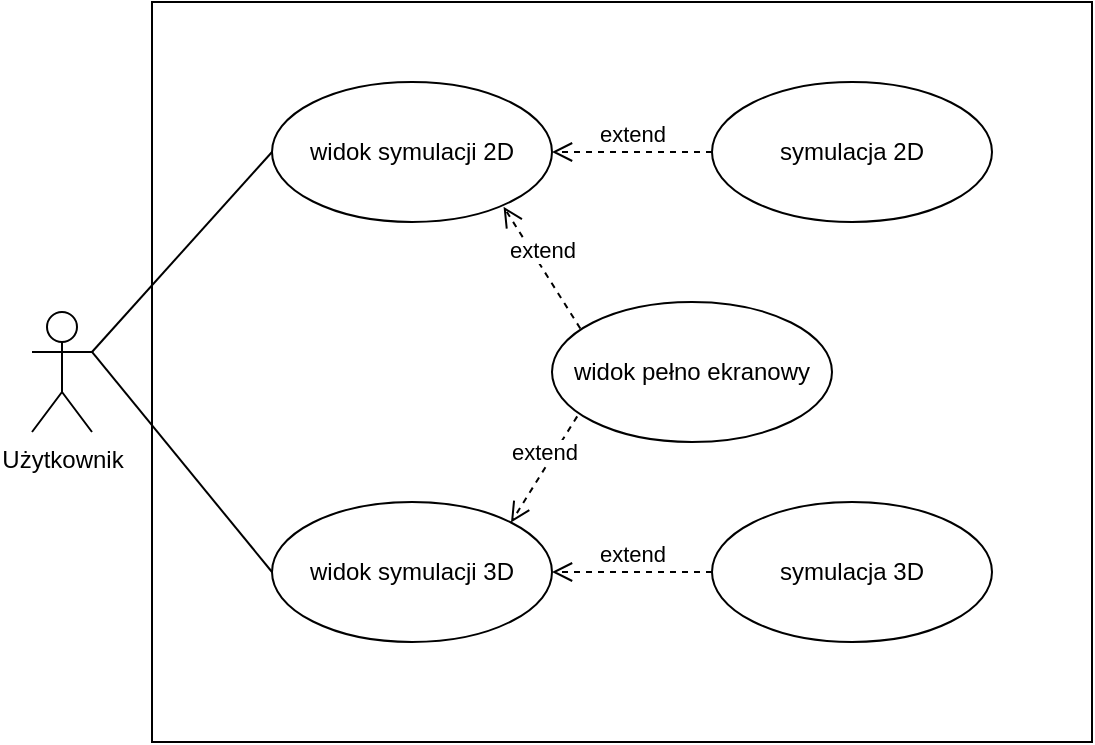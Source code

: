 <mxfile version="24.5.2" type="google">
  <diagram name="Page-1" id="1pamAXICzkh6juV3qlzj">
    <mxGraphModel grid="1" page="1" gridSize="10" guides="1" tooltips="1" connect="1" arrows="1" fold="1" pageScale="1" pageWidth="560" pageHeight="390" math="0" shadow="0">
      <root>
        <mxCell id="0" />
        <mxCell id="1" parent="0" />
        <mxCell id="tBcn2T057OgopCDM5U5c-1" value="Użytkownik" style="shape=umlActor;verticalLabelPosition=bottom;verticalAlign=top;html=1;" vertex="1" parent="1">
          <mxGeometry x="20" y="165" width="30" height="60" as="geometry" />
        </mxCell>
        <mxCell id="tBcn2T057OgopCDM5U5c-3" value="" style="rounded=0;whiteSpace=wrap;html=1;" vertex="1" parent="1">
          <mxGeometry x="80" y="10" width="470" height="370" as="geometry" />
        </mxCell>
        <mxCell id="tBcn2T057OgopCDM5U5c-4" value="widok symulacji 2D" style="ellipse;whiteSpace=wrap;html=1;" vertex="1" parent="1">
          <mxGeometry x="140" y="50" width="140" height="70" as="geometry" />
        </mxCell>
        <mxCell id="tBcn2T057OgopCDM5U5c-5" value="widok symulacji 3D" style="ellipse;whiteSpace=wrap;html=1;" vertex="1" parent="1">
          <mxGeometry x="140" y="260" width="140" height="70" as="geometry" />
        </mxCell>
        <mxCell id="tBcn2T057OgopCDM5U5c-7" value="symulacja 2D" style="ellipse;whiteSpace=wrap;html=1;" vertex="1" parent="1">
          <mxGeometry x="360" y="50" width="140" height="70" as="geometry" />
        </mxCell>
        <mxCell id="tBcn2T057OgopCDM5U5c-8" value="symulacja 3D" style="ellipse;whiteSpace=wrap;html=1;" vertex="1" parent="1">
          <mxGeometry x="360" y="260" width="140" height="70" as="geometry" />
        </mxCell>
        <mxCell id="tBcn2T057OgopCDM5U5c-11" value="extend" style="html=1;verticalAlign=bottom;endArrow=open;dashed=1;endSize=8;curved=0;rounded=0;entryX=1;entryY=0.5;entryDx=0;entryDy=0;exitX=0;exitY=0.5;exitDx=0;exitDy=0;" edge="1" parent="1" source="tBcn2T057OgopCDM5U5c-8" target="tBcn2T057OgopCDM5U5c-5">
          <mxGeometry relative="1" as="geometry">
            <mxPoint x="360" y="220" as="sourcePoint" />
            <mxPoint x="280" y="220" as="targetPoint" />
          </mxGeometry>
        </mxCell>
        <mxCell id="tBcn2T057OgopCDM5U5c-13" value="extend" style="html=1;verticalAlign=bottom;endArrow=open;dashed=1;endSize=8;curved=0;rounded=0;entryX=1;entryY=0.5;entryDx=0;entryDy=0;exitX=0;exitY=0.5;exitDx=0;exitDy=0;" edge="1" parent="1" source="tBcn2T057OgopCDM5U5c-7" target="tBcn2T057OgopCDM5U5c-4">
          <mxGeometry relative="1" as="geometry">
            <mxPoint x="356" y="120" as="sourcePoint" />
            <mxPoint x="274" y="117" as="targetPoint" />
          </mxGeometry>
        </mxCell>
        <mxCell id="tBcn2T057OgopCDM5U5c-14" value="" style="endArrow=none;html=1;rounded=0;exitX=1;exitY=0.333;exitDx=0;exitDy=0;exitPerimeter=0;entryX=0;entryY=0.5;entryDx=0;entryDy=0;" edge="1" parent="1" source="tBcn2T057OgopCDM5U5c-1" target="tBcn2T057OgopCDM5U5c-4">
          <mxGeometry width="50" height="50" relative="1" as="geometry">
            <mxPoint y="260" as="sourcePoint" />
            <mxPoint x="50" y="210" as="targetPoint" />
          </mxGeometry>
        </mxCell>
        <mxCell id="tBcn2T057OgopCDM5U5c-15" value="" style="endArrow=none;html=1;rounded=0;exitX=1;exitY=0.333;exitDx=0;exitDy=0;exitPerimeter=0;entryX=0;entryY=0.5;entryDx=0;entryDy=0;" edge="1" parent="1" source="tBcn2T057OgopCDM5U5c-1" target="tBcn2T057OgopCDM5U5c-5">
          <mxGeometry width="50" height="50" relative="1" as="geometry">
            <mxPoint x="-20" y="290" as="sourcePoint" />
            <mxPoint x="30" y="240" as="targetPoint" />
          </mxGeometry>
        </mxCell>
        <mxCell id="tBcn2T057OgopCDM5U5c-17" value="widok pełno ekranowy" style="ellipse;whiteSpace=wrap;html=1;" vertex="1" parent="1">
          <mxGeometry x="280" y="160" width="140" height="70" as="geometry" />
        </mxCell>
        <mxCell id="tBcn2T057OgopCDM5U5c-18" value="extend" style="html=1;verticalAlign=bottom;endArrow=open;dashed=1;endSize=8;curved=0;rounded=0;entryX=0.827;entryY=0.891;entryDx=0;entryDy=0;entryPerimeter=0;exitX=0.101;exitY=0.189;exitDx=0;exitDy=0;exitPerimeter=0;" edge="1" parent="1" source="tBcn2T057OgopCDM5U5c-17" target="tBcn2T057OgopCDM5U5c-4">
          <mxGeometry relative="1" as="geometry">
            <mxPoint x="360" y="400" as="sourcePoint" />
            <mxPoint x="280" y="400" as="targetPoint" />
          </mxGeometry>
        </mxCell>
        <mxCell id="tBcn2T057OgopCDM5U5c-19" value="extend" style="html=1;verticalAlign=bottom;endArrow=open;dashed=1;endSize=8;curved=0;rounded=0;entryX=1;entryY=0;entryDx=0;entryDy=0;exitX=0.09;exitY=0.817;exitDx=0;exitDy=0;exitPerimeter=0;" edge="1" parent="1" source="tBcn2T057OgopCDM5U5c-17" target="tBcn2T057OgopCDM5U5c-5">
          <mxGeometry relative="1" as="geometry">
            <mxPoint x="304" y="183" as="sourcePoint" />
            <mxPoint x="266" y="122" as="targetPoint" />
          </mxGeometry>
        </mxCell>
      </root>
    </mxGraphModel>
  </diagram>
</mxfile>
